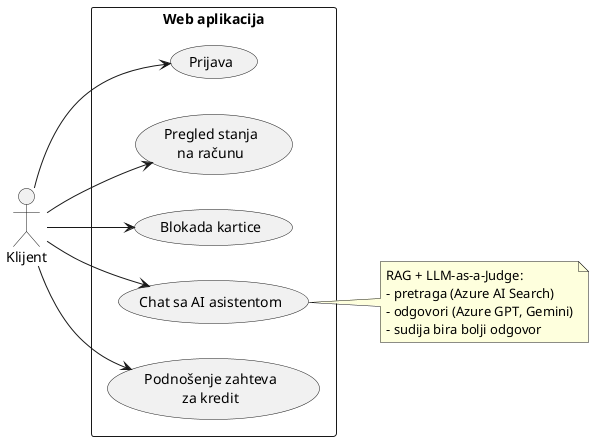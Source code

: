 @startuml test
left to right direction
actor Klijent as User

rectangle "Web aplikacija" {
  usecase "Prijava" as UC_Login
  usecase "Pregled stanja\nna računu" as UC_Balance
  usecase "Blokada kartice" as UC_Block
  usecase "Chat sa AI asistentom" as UC_Chat
  usecase "Podnošenje zahteva\nza kredit" as UC_Loan
}

User --> UC_Login
User --> UC_Balance
User --> UC_Block
User --> UC_Chat
User --> UC_Loan

note right of UC_Chat
  RAG + LLM-as-a-Judge:
  - pretraga (Azure AI Search)
  - odgovori (Azure GPT, Gemini)
  - sudija bira bolji odgovor
end note
@enduml

